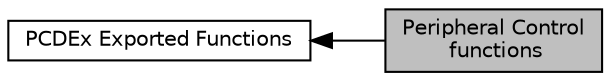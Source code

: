 digraph "Peripheral Control functions"
{
  edge [fontname="Helvetica",fontsize="10",labelfontname="Helvetica",labelfontsize="10"];
  node [fontname="Helvetica",fontsize="10",shape=record];
  rankdir=LR;
  Node1 [label="PCDEx Exported Functions",height=0.2,width=0.4,color="black", fillcolor="white", style="filled",URL="$group___p_c_d_ex___exported___functions.html"];
  Node0 [label="Peripheral Control\l functions",height=0.2,width=0.4,color="black", fillcolor="grey75", style="filled", fontcolor="black"];
  Node1->Node0 [shape=plaintext, dir="back", style="solid"];
}
